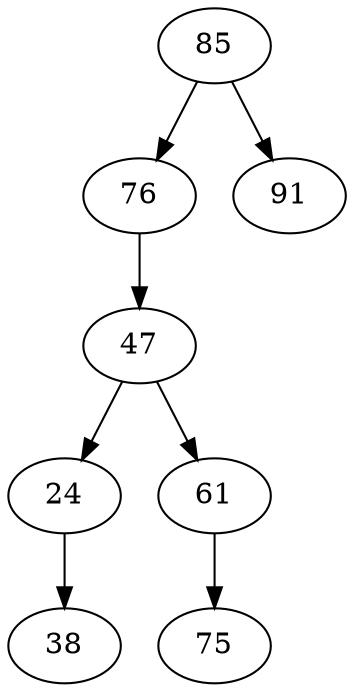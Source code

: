 digraph BST {
    85 -> 76;
    76 -> 47;
    47 -> 24;
    24 -> 38;
    47 -> 61;
    61 -> 75;
    85 -> 91;
}
